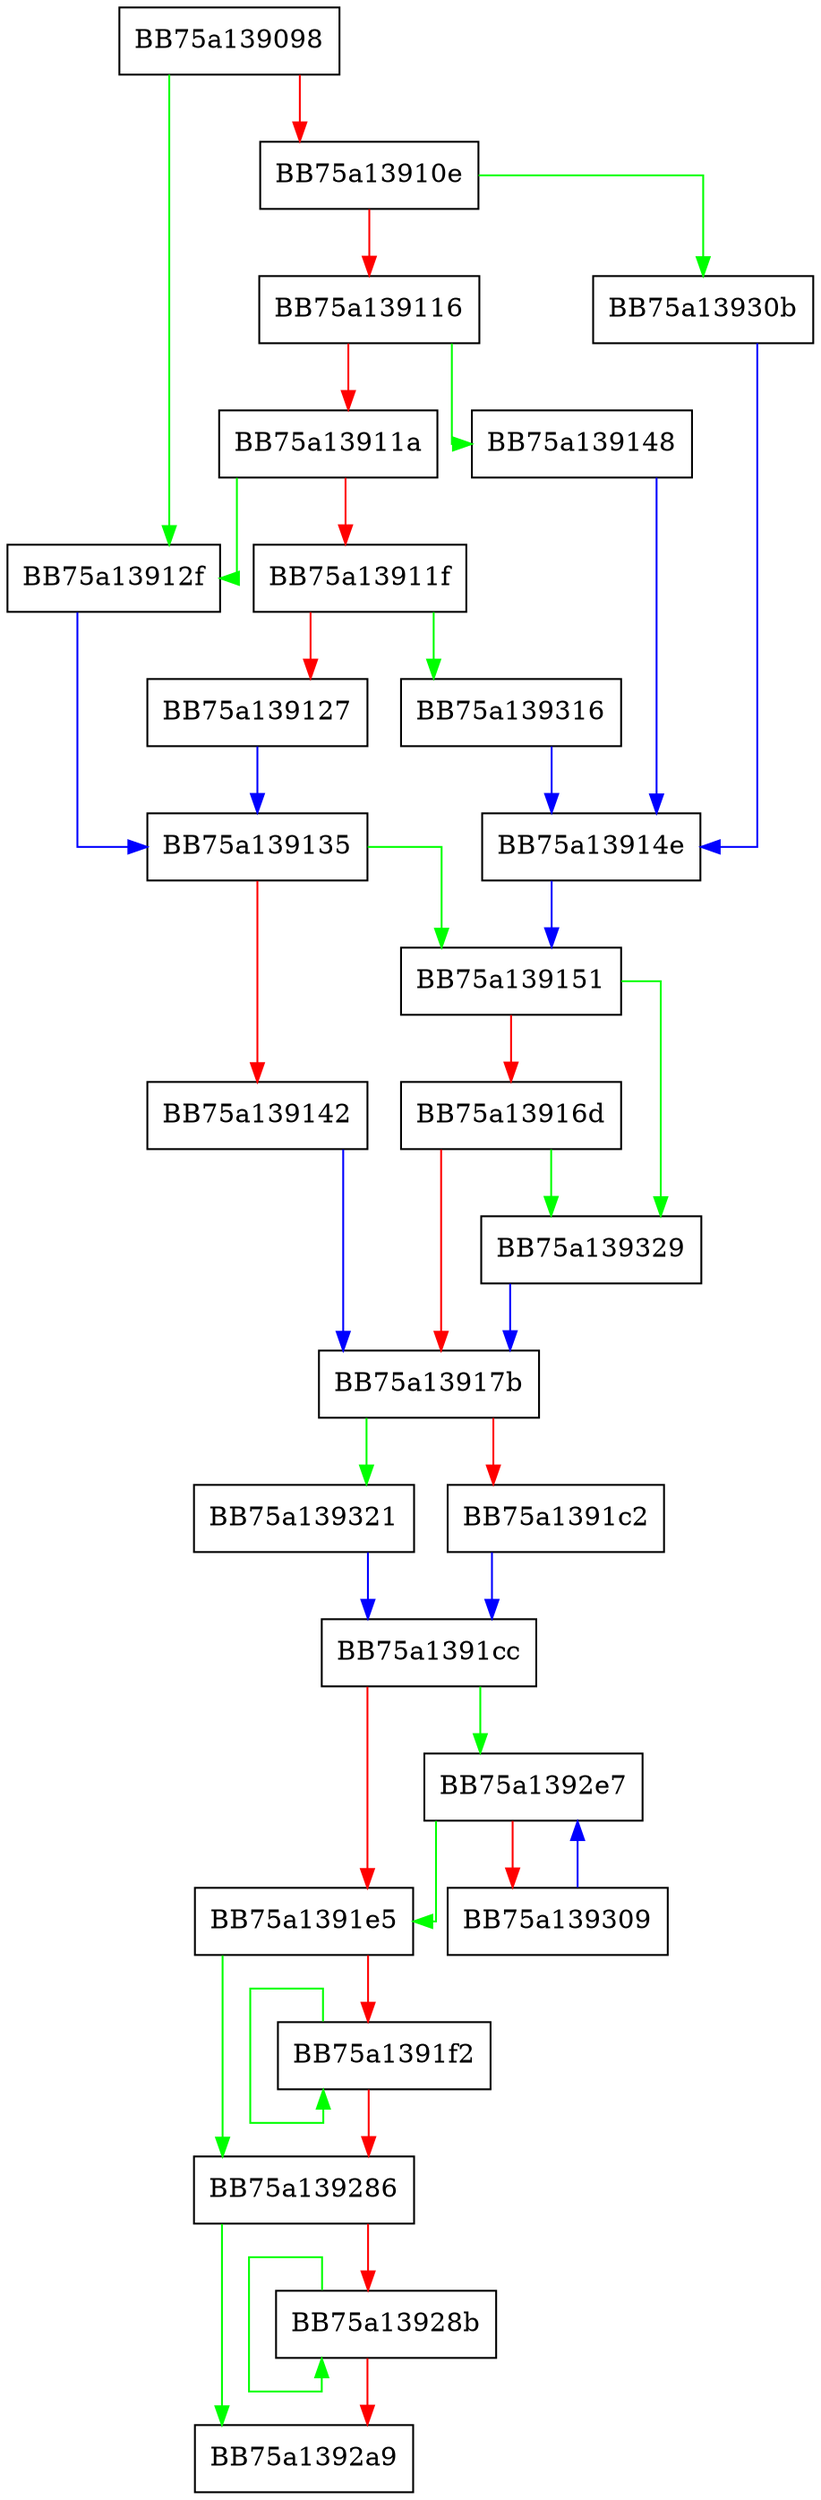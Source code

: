 digraph GetSigSeq {
  node [shape="box"];
  graph [splines=ortho];
  BB75a139098 -> BB75a13912f [color="green"];
  BB75a139098 -> BB75a13910e [color="red"];
  BB75a13910e -> BB75a13930b [color="green"];
  BB75a13910e -> BB75a139116 [color="red"];
  BB75a139116 -> BB75a139148 [color="green"];
  BB75a139116 -> BB75a13911a [color="red"];
  BB75a13911a -> BB75a13912f [color="green"];
  BB75a13911a -> BB75a13911f [color="red"];
  BB75a13911f -> BB75a139316 [color="green"];
  BB75a13911f -> BB75a139127 [color="red"];
  BB75a139127 -> BB75a139135 [color="blue"];
  BB75a13912f -> BB75a139135 [color="blue"];
  BB75a139135 -> BB75a139151 [color="green"];
  BB75a139135 -> BB75a139142 [color="red"];
  BB75a139142 -> BB75a13917b [color="blue"];
  BB75a139148 -> BB75a13914e [color="blue"];
  BB75a13914e -> BB75a139151 [color="blue"];
  BB75a139151 -> BB75a139329 [color="green"];
  BB75a139151 -> BB75a13916d [color="red"];
  BB75a13916d -> BB75a139329 [color="green"];
  BB75a13916d -> BB75a13917b [color="red"];
  BB75a13917b -> BB75a139321 [color="green"];
  BB75a13917b -> BB75a1391c2 [color="red"];
  BB75a1391c2 -> BB75a1391cc [color="blue"];
  BB75a1391cc -> BB75a1392e7 [color="green"];
  BB75a1391cc -> BB75a1391e5 [color="red"];
  BB75a1391e5 -> BB75a139286 [color="green"];
  BB75a1391e5 -> BB75a1391f2 [color="red"];
  BB75a1391f2 -> BB75a1391f2 [color="green"];
  BB75a1391f2 -> BB75a139286 [color="red"];
  BB75a139286 -> BB75a1392a9 [color="green"];
  BB75a139286 -> BB75a13928b [color="red"];
  BB75a13928b -> BB75a13928b [color="green"];
  BB75a13928b -> BB75a1392a9 [color="red"];
  BB75a1392e7 -> BB75a1391e5 [color="green"];
  BB75a1392e7 -> BB75a139309 [color="red"];
  BB75a139309 -> BB75a1392e7 [color="blue"];
  BB75a13930b -> BB75a13914e [color="blue"];
  BB75a139316 -> BB75a13914e [color="blue"];
  BB75a139321 -> BB75a1391cc [color="blue"];
  BB75a139329 -> BB75a13917b [color="blue"];
}